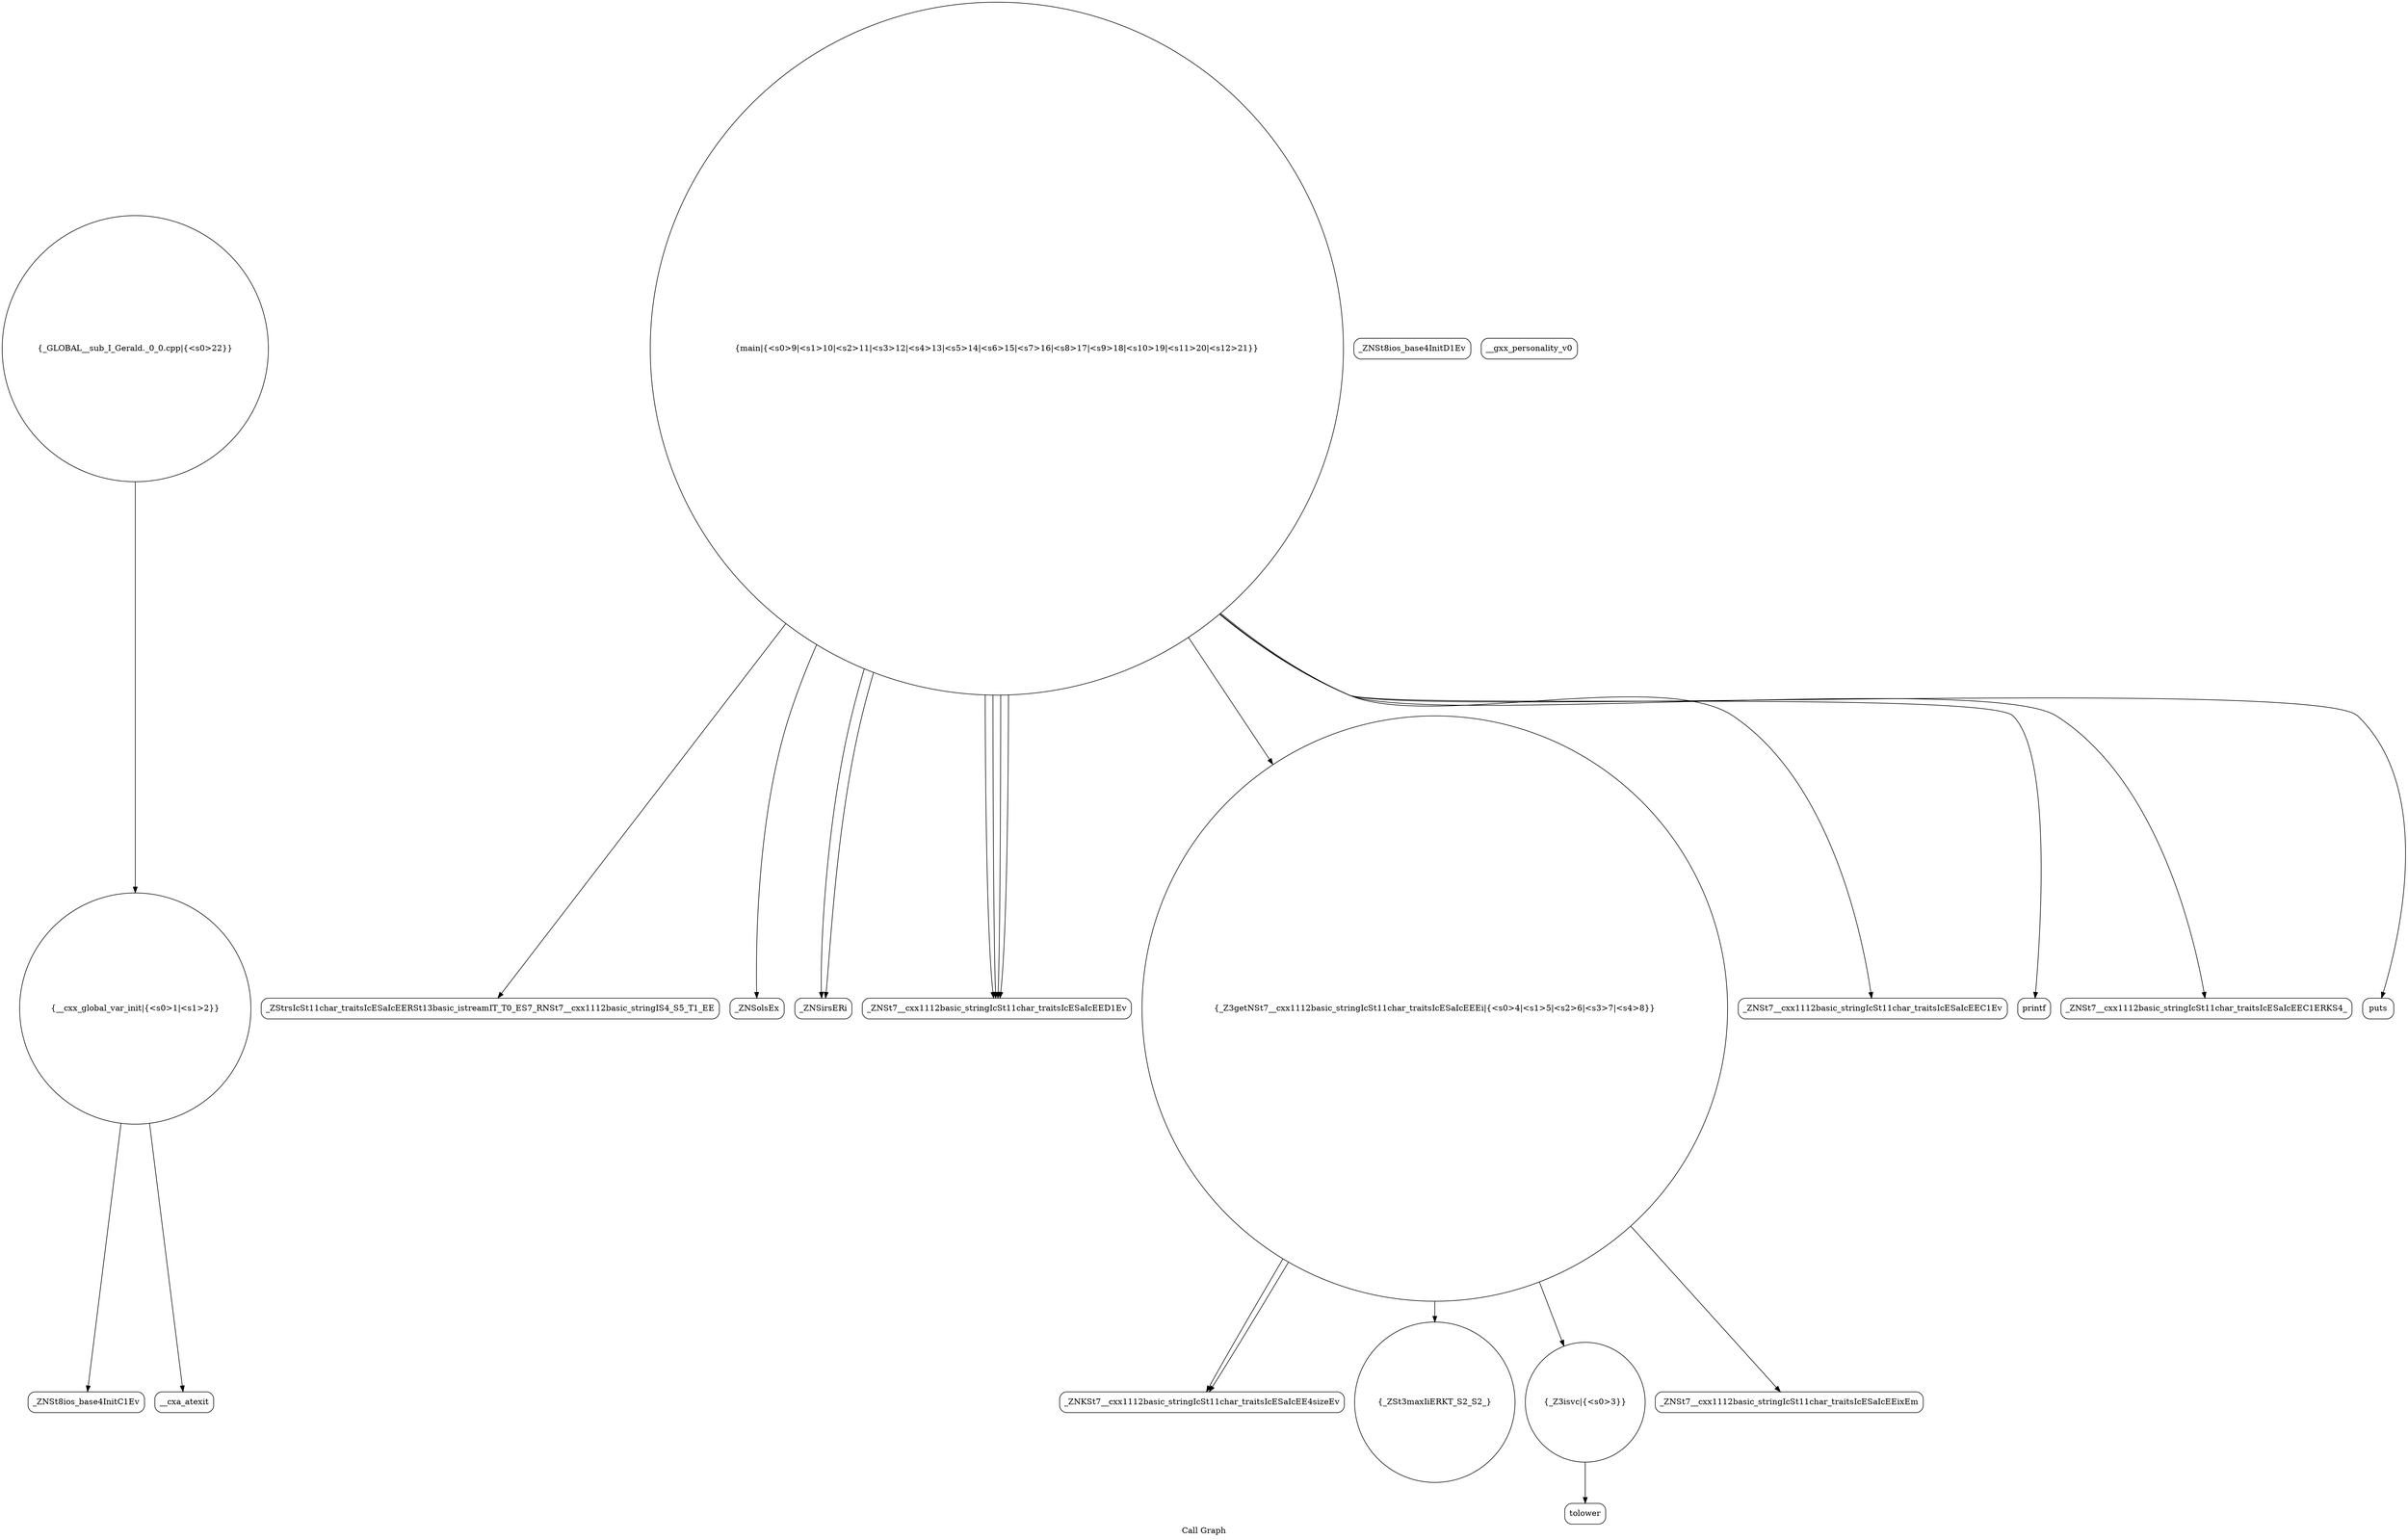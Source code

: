 digraph "Call Graph" {
	label="Call Graph";

	Node0x56543a3c3ae0 [shape=record,shape=circle,label="{__cxx_global_var_init|{<s0>1|<s1>2}}"];
	Node0x56543a3c3ae0:s0 -> Node0x56543a3c3f70[color=black];
	Node0x56543a3c3ae0:s1 -> Node0x56543a3c4070[color=black];
	Node0x56543a3c4270 [shape=record,shape=Mrecord,label="{_ZNKSt7__cxx1112basic_stringIcSt11char_traitsIcESaIcEE4sizeEv}"];
	Node0x56543a3c45f0 [shape=record,shape=Mrecord,label="{_ZStrsIcSt11char_traitsIcESaIcEERSt13basic_istreamIT_T0_ES7_RNSt7__cxx1112basic_stringIS4_S5_T1_EE}"];
	Node0x56543a3c3ff0 [shape=record,shape=Mrecord,label="{_ZNSt8ios_base4InitD1Ev}"];
	Node0x56543a3c4370 [shape=record,shape=circle,label="{_ZSt3maxIiERKT_S2_S2_}"];
	Node0x56543a3c46f0 [shape=record,shape=Mrecord,label="{_ZNSolsEx}"];
	Node0x56543a3c40f0 [shape=record,shape=circle,label="{_Z3isvc|{<s0>3}}"];
	Node0x56543a3c40f0:s0 -> Node0x56543a3c4170[color=black];
	Node0x56543a3c4470 [shape=record,shape=Mrecord,label="{_ZNSirsERi}"];
	Node0x56543a3c47f0 [shape=record,shape=Mrecord,label="{_ZNSt7__cxx1112basic_stringIcSt11char_traitsIcESaIcEED1Ev}"];
	Node0x56543a3c41f0 [shape=record,shape=circle,label="{_Z3getNSt7__cxx1112basic_stringIcSt11char_traitsIcESaIcEEEi|{<s0>4|<s1>5|<s2>6|<s3>7|<s4>8}}"];
	Node0x56543a3c41f0:s0 -> Node0x56543a3c4270[color=black];
	Node0x56543a3c41f0:s1 -> Node0x56543a3c4270[color=black];
	Node0x56543a3c41f0:s2 -> Node0x56543a3c42f0[color=black];
	Node0x56543a3c41f0:s3 -> Node0x56543a3c40f0[color=black];
	Node0x56543a3c41f0:s4 -> Node0x56543a3c4370[color=black];
	Node0x56543a3c4570 [shape=record,shape=Mrecord,label="{_ZNSt7__cxx1112basic_stringIcSt11char_traitsIcESaIcEEC1Ev}"];
	Node0x56543a3c48f0 [shape=record,shape=circle,label="{_GLOBAL__sub_I_Gerald._0_0.cpp|{<s0>22}}"];
	Node0x56543a3c48f0:s0 -> Node0x56543a3c3ae0[color=black];
	Node0x56543a3c3f70 [shape=record,shape=Mrecord,label="{_ZNSt8ios_base4InitC1Ev}"];
	Node0x56543a3c42f0 [shape=record,shape=Mrecord,label="{_ZNSt7__cxx1112basic_stringIcSt11char_traitsIcESaIcEEixEm}"];
	Node0x56543a3c4670 [shape=record,shape=Mrecord,label="{__gxx_personality_v0}"];
	Node0x56543a3c4070 [shape=record,shape=Mrecord,label="{__cxa_atexit}"];
	Node0x56543a3c43f0 [shape=record,shape=circle,label="{main|{<s0>9|<s1>10|<s2>11|<s3>12|<s4>13|<s5>14|<s6>15|<s7>16|<s8>17|<s9>18|<s10>19|<s11>20|<s12>21}}"];
	Node0x56543a3c43f0:s0 -> Node0x56543a3c4470[color=black];
	Node0x56543a3c43f0:s1 -> Node0x56543a3c44f0[color=black];
	Node0x56543a3c43f0:s2 -> Node0x56543a3c4570[color=black];
	Node0x56543a3c43f0:s3 -> Node0x56543a3c45f0[color=black];
	Node0x56543a3c43f0:s4 -> Node0x56543a3c4470[color=black];
	Node0x56543a3c43f0:s5 -> Node0x56543a3c4770[color=black];
	Node0x56543a3c43f0:s6 -> Node0x56543a3c41f0[color=black];
	Node0x56543a3c43f0:s7 -> Node0x56543a3c46f0[color=black];
	Node0x56543a3c43f0:s8 -> Node0x56543a3c47f0[color=black];
	Node0x56543a3c43f0:s9 -> Node0x56543a3c4870[color=black];
	Node0x56543a3c43f0:s10 -> Node0x56543a3c47f0[color=black];
	Node0x56543a3c43f0:s11 -> Node0x56543a3c47f0[color=black];
	Node0x56543a3c43f0:s12 -> Node0x56543a3c47f0[color=black];
	Node0x56543a3c4770 [shape=record,shape=Mrecord,label="{_ZNSt7__cxx1112basic_stringIcSt11char_traitsIcESaIcEEC1ERKS4_}"];
	Node0x56543a3c4170 [shape=record,shape=Mrecord,label="{tolower}"];
	Node0x56543a3c44f0 [shape=record,shape=Mrecord,label="{printf}"];
	Node0x56543a3c4870 [shape=record,shape=Mrecord,label="{puts}"];
}
